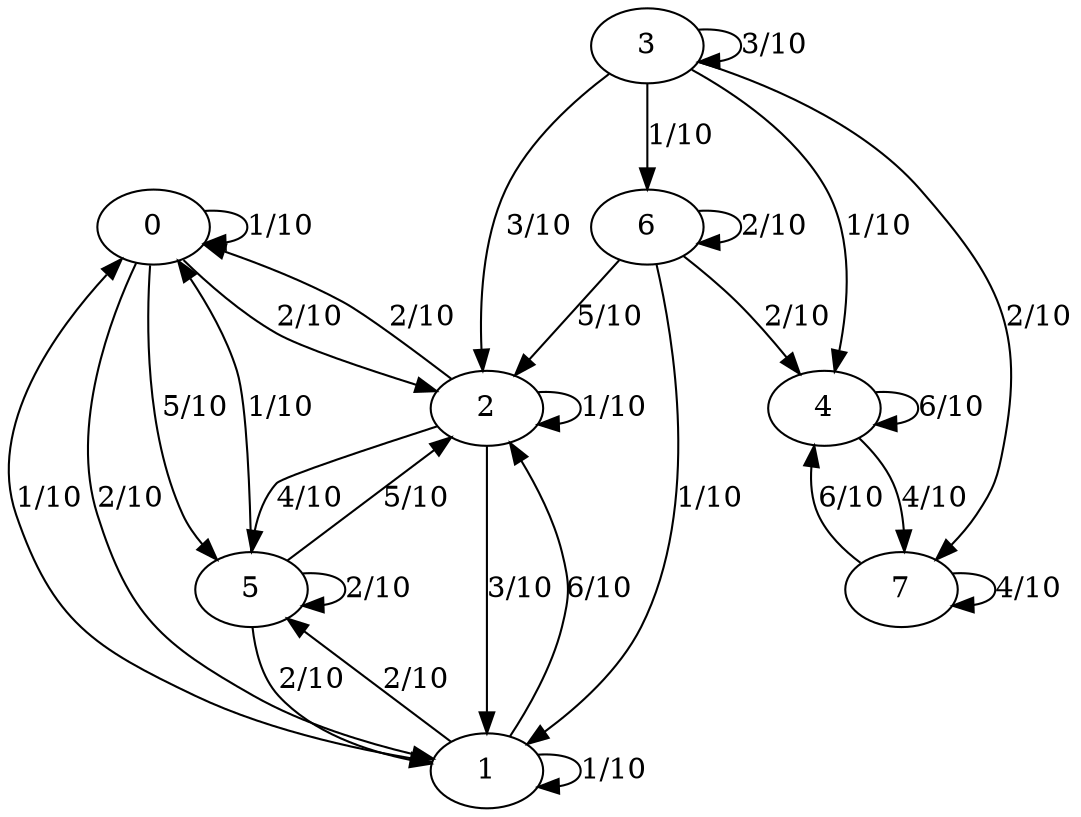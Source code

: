 digraph G {
	0 -> 2	[weight=2 label="2/10"];
	0 -> 0	[weight=1 label="1/10"];
	0 -> 1	[weight=2 label="2/10"];
	0 -> 5	[weight=5 label="5/10"];
	1 -> 0	[weight=1 label="1/10"];
	1 -> 1	[weight=1 label="1/10"];
	1 -> 2	[weight=6 label="6/10"];
	1 -> 5	[weight=2 label="2/10"];
	2 -> 0	[weight=2 label="2/10"];
	2 -> 1	[weight=3 label="3/10"];
	2 -> 2	[weight=1 label="1/10"];
	2 -> 5	[weight=4 label="4/10"];
	3 -> 2	[weight=3 label="3/10"];
	3 -> 3	[weight=3 label="3/10"];
	3 -> 4	[weight=1 label="1/10"];
	3 -> 6	[weight=1 label="1/10"];
	3 -> 7	[weight=2 label="2/10"];
	4 -> 4	[weight=6 label="6/10"];
	4 -> 7	[weight=4 label="4/10"];
	5 -> 0	[weight=1 label="1/10"];
	5 -> 1	[weight=2 label="2/10"];
	5 -> 2	[weight=5 label="5/10"];
	5 -> 5	[weight=2 label="2/10"];
	6 -> 1	[weight=1 label="1/10"];
	6 -> 2	[weight=5 label="5/10"];
	6 -> 4	[weight=2 label="2/10"];
	6 -> 6	[weight=2 label="2/10"];
	7 -> 4	[weight=6 label="6/10"];
	7 -> 7	[weight=4 label="4/10"];
}